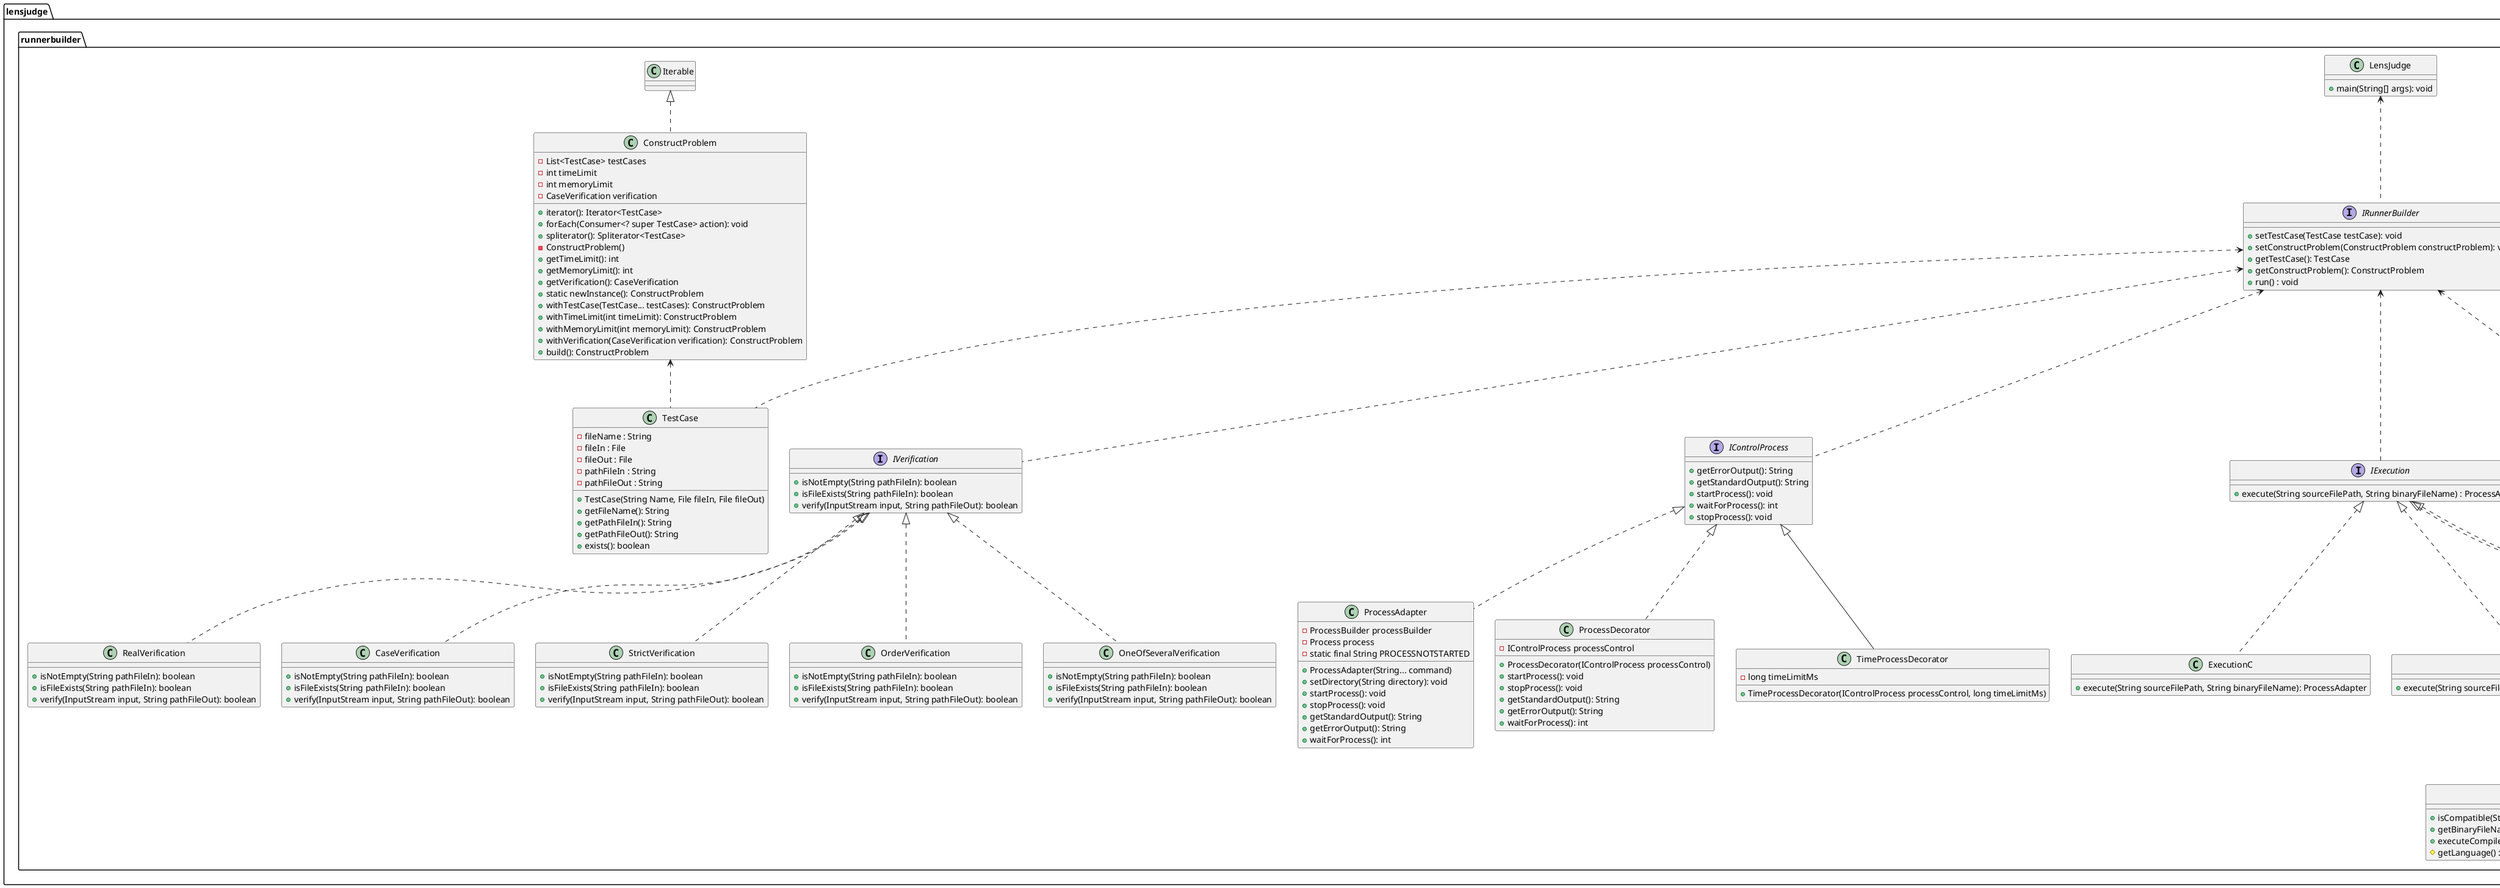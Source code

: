 @startuml
package lensjudge.runnerbuilder {
    interface IRunnerBuilder {
        + setTestCase(TestCase testCase): void
        + setConstructProblem(ConstructProblem constructProblem): void
        + getTestCase(): TestCase
        + getConstructProblem(): ConstructProblem
        + run() : void
    }

    interface IVerification {
        + isNotEmpty(String pathFileIn): boolean
        + isFileExists(String pathFileIn): boolean
        + verify(InputStream input, String pathFileOut): boolean
    }

    interface IControlProcess {
        + getErrorOutput(): String
        + getStandardOutput(): String
        + startProcess(): void
        + waitForProcess(): int
        + stopProcess(): void
    }

    interface IExecution {
        + execute(String sourceFilePath, String binaryFileName) : ProcessAdapter
    }

    interface ICompilerStrategy {
        + compile(String sourceFileName, String languageSelected) : void
        + isCompatible(String languageSelected) : boolean
        + getBinaryFileName(String sourceFileName) : String
        + executeCompilerCommand(File sourceFile, String binaryFile) : void
    }

    class RunnerBuilder {
        + setTestCase(TestCase testCase): void
        + setConstructProblem(ConstructProblem constructProblem): void
        + getTestCase(): TestCase
        + getConstructProblem(): ConstructProblem
        + run() : void
    }

    class Runner {
        + static Scanner scanner
        - sourceFile : File
        - constructProblem : ConstructProblem
        - compilerStrategy : ICompilerStrategy
        - execution : IExecution
        - verification : IVerification
        + Runner(File sourceFile, TestCase testCase)
        + setTestCase(TestCase testCase): void
        + setConstructProblem(ConstructProblem constructProblem): void
        + getTestCase(): TestCase
        + getConstructProblem(): ConstructProblem
        + run(IVerification verification) : void
    }

    class RealVerification {
        + isNotEmpty(String pathFileIn): boolean
        + isFileExists(String pathFileIn): boolean
        + verify(InputStream input, String pathFileOut): boolean
    }

    class CaseVerification {
        + isNotEmpty(String pathFileIn): boolean
        + isFileExists(String pathFileIn): boolean
        + verify(InputStream input, String pathFileOut): boolean
    }

    class StrictVerification {
        + isNotEmpty(String pathFileIn): boolean
        + isFileExists(String pathFileIn): boolean
        + verify(InputStream input, String pathFileOut): boolean
    }

    class OrderVerification {
        + isNotEmpty(String pathFileIn): boolean
        + isFileExists(String pathFileIn): boolean
        + verify(InputStream input, String pathFileOut): boolean
    }

    class OneOfSeveralVerification {
        + isNotEmpty(String pathFileIn): boolean
        + isFileExists(String pathFileIn): boolean
        + verify(InputStream input, String pathFileOut): boolean
    }

    class ProcessAdapter {
        - ProcessBuilder processBuilder
        - Process process
        - static final String PROCESSNOTSTARTED
        + ProcessAdapter(String... command)
        + setDirectory(String directory): void
        + startProcess(): void
        + stopProcess(): void
        + getStandardOutput(): String
        + getErrorOutput(): String
        + waitForProcess(): int
    }

    class ProcessDecorator {
        - IControlProcess processControl
        + ProcessDecorator(IControlProcess processControl)
        + startProcess(): void
        + stopProcess(): void
        + getStandardOutput(): String
        + getErrorOutput(): String
        + waitForProcess(): int
    }

    class TimeProcessDecorator {
        - long timeLimitMs
        + TimeProcessDecorator(IControlProcess processControl, long timeLimitMs)
    }

    class ConstructProblem {
        - List<TestCase> testCases
        - int timeLimit
        - int memoryLimit
        - CaseVerification verification
        + iterator(): Iterator<TestCase>
        + forEach(Consumer<? super TestCase> action): void
        + spliterator(): Spliterator<TestCase>
        - ConstructProblem()
        + getTimeLimit(): int
        + getMemoryLimit(): int
        + getVerification(): CaseVerification
        + static newInstance(): ConstructProblem
        + withTestCase(TestCase... testCases): ConstructProblem
        + withTimeLimit(int timeLimit): ConstructProblem
        + withMemoryLimit(int memoryLimit): ConstructProblem
        + withVerification(CaseVerification verification): ConstructProblem
        + build(): ConstructProblem
    }

    class TestCase {
        - fileName : String
        - fileIn : File
        - fileOut : File
        - pathFileIn : String
        - pathFileOut : String
        + TestCase(String Name, File fileIn, File fileOut)
        + getFileName(): String
        + getPathFileIn(): String
        + getPathFileOut(): String
        + exists(): boolean
    }

    class ExecutionC {
        + execute(String sourceFilePath, String binaryFileName): ProcessAdapter
    }

    class ExecutionCPP {
        + execute(String sourceFilePath, String binaryFileName): ProcessAdapter
    }

    class ExecutionJava {
        + execute(String sourceFilePath, String binaryFileName): ProcessAdapter
    }

    class ExecutionPy {
        + execute(String sourceFilePath, String binaryFileName): ProcessAdapter
    }

    class CompilerC {
        + isCompatible(String languageSelected) : boolean
        + getBinaryFileName(String sourceFileName) : String
        + executeCompilerCommand(File sourceFile, String binaryFile) : void
        # getLanguage() : String
    }

    class CompilerCPP {
        + isCompatible(String languageSelected) : boolean
        + getBinaryFileName(String sourceFileName) : String
        + executeCompilerCommand(File sourceFile, String binaryFile) : void
        # getLanguage() : String
    }

    class CompilerJava {
        + isCompatible(String languageSelected) : boolean
        + getBinaryFileName(String sourceFileName) : String
        + executeCompilerCommand(File sourceFile, String binaryFile) : void
        # getLanguage() : String
    }

    class CompilerPython {
        + isCompatible(String languageSelected) : boolean
        + getBinaryFileName(String sourceFileName) : String
        + executeCompilerCommand(File sourceFile, String binaryFile) : void
        # getLanguage() : String
    }

    class CompilerStrategy{
        - strategy : ICompilerStrategy
        + setStrategy(ICompilerStrategy strategy) : void
        + compile(File sourceFileName, String languageSelected) : void
    }

    class LensJudge{
        + main(String[] args): void
    }

    LensJudge <.. IRunnerBuilder

    IRunnerBuilder <|.. RunnerBuilder
    IRunnerBuilder <|.. Runner
    IVerification <|.. RealVerification
    IVerification <|.. CaseVerification
    IVerification <|.. StrictVerification
    IVerification <|.. OrderVerification
    IVerification <|.. OneOfSeveralVerification
    IControlProcess <|.. ProcessAdapter
    IControlProcess <|.. ProcessDecorator
    IControlProcess <|-- TimeProcessDecorator
    Iterable <|.. ConstructProblem
    IExecution <|.. ExecutionC
    IExecution <|.. ExecutionCPP
    IExecution <|.. ExecutionJava
    IExecution <|.. ExecutionPy
    CompilerStrategy <|-- CompilerC
    CompilerStrategy <|-- CompilerCPP
    CompilerStrategy <|-- CompilerJava
    CompilerStrategy <|-- CompilerPython
    ICompilerStrategy <|.. CompilerStrategy
    IRunnerBuilder <.. IExecution
    IRunnerBuilder <.. IVerification
    IRunnerBuilder <.. IControlProcess
    IRunnerBuilder <.. ICompilerStrategy
    ConstructProblem <.. TestCase
    IRunnerBuilder <.. TestCase



@enduml